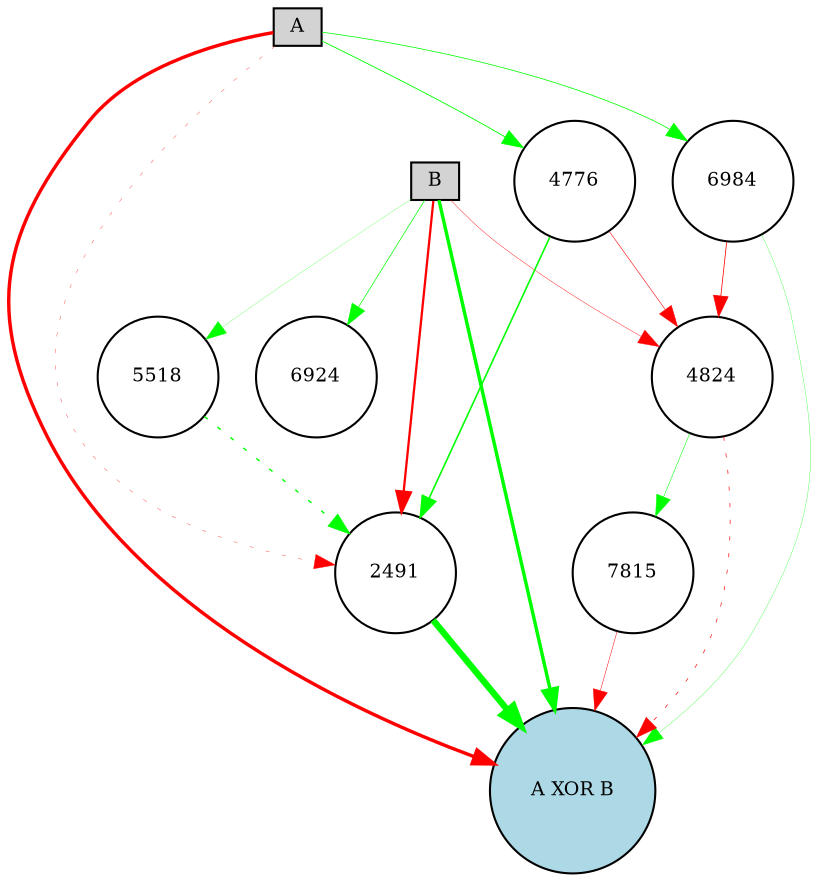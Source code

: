 digraph {
	node [fontsize=9 height=0.2 shape=circle width=0.2]
	A [fillcolor=lightgray shape=box style=filled]
	B [fillcolor=lightgray shape=box style=filled]
	"A XOR B" [fillcolor=lightblue style=filled]
	7815 [fillcolor=white style=filled]
	4776 [fillcolor=white style=filled]
	6984 [fillcolor=white style=filled]
	6924 [fillcolor=white style=filled]
	5518 [fillcolor=white style=filled]
	4824 [fillcolor=white style=filled]
	2491 [fillcolor=white style=filled]
	B -> "A XOR B" [color=green penwidth=1.657077802376315 style=solid]
	A -> 2491 [color=red penwidth=0.15771509065543118 style=dotted]
	2491 -> "A XOR B" [color=green penwidth=3.0700923085763145 style=solid]
	B -> 2491 [color=red penwidth=1.095349299656081 style=solid]
	A -> "A XOR B" [color=red penwidth=1.6489012270633685 style=solid]
	A -> 4776 [color=green penwidth=0.4234393013414709 style=solid]
	4776 -> 2491 [color=green penwidth=0.7668336916014182 style=solid]
	4824 -> "A XOR B" [color=red penwidth=0.31971240808649354 style=dotted]
	B -> 4824 [color=red penwidth=0.19869597650425458 style=solid]
	B -> 5518 [color=green penwidth=0.11592157341088999 style=solid]
	5518 -> 2491 [color=green penwidth=0.6744094573699961 style=dotted]
	B -> 6924 [color=green penwidth=0.34397195437276384 style=solid]
	4776 -> 4824 [color=red penwidth=0.2687015994336762 style=solid]
	A -> 6984 [color=green penwidth=0.369452374832846 style=solid]
	6984 -> 4824 [color=red penwidth=0.365644897911496 style=solid]
	6984 -> "A XOR B" [color=green penwidth=0.14433519897808855 style=solid]
	4824 -> 7815 [color=green penwidth=0.2555447288509381 style=solid]
	7815 -> "A XOR B" [color=red penwidth=0.22879738472594396 style=solid]
}
